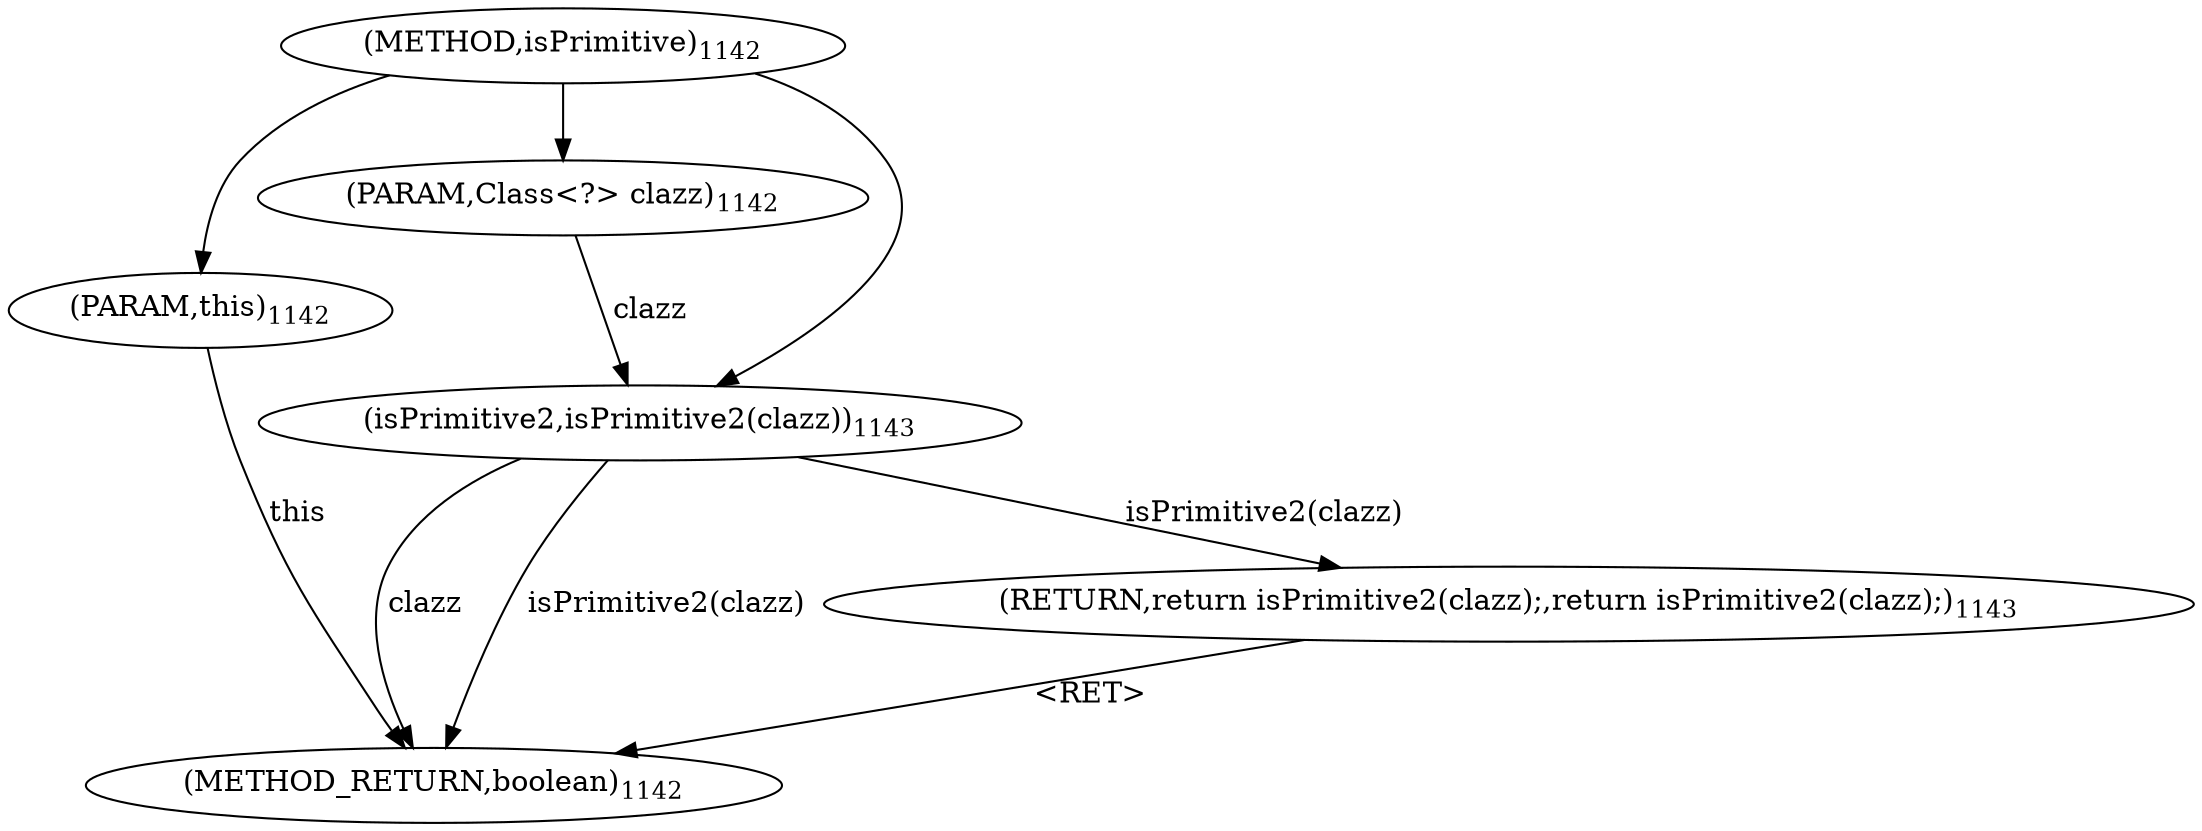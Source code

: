 digraph "isPrimitive" {  
"3287" [label = <(METHOD,isPrimitive)<SUB>1142</SUB>> ]
"3296" [label = <(METHOD_RETURN,boolean)<SUB>1142</SUB>> ]
"3288" [label = <(PARAM,this)<SUB>1142</SUB>> ]
"3289" [label = <(PARAM,Class&lt;?&gt; clazz)<SUB>1142</SUB>> ]
"3291" [label = <(RETURN,return isPrimitive2(clazz);,return isPrimitive2(clazz);)<SUB>1143</SUB>> ]
"3292" [label = <(isPrimitive2,isPrimitive2(clazz))<SUB>1143</SUB>> ]
"3292" [label = <(isPrimitive2,isPrimitive2(clazz))<SUB>1143</SUB>> ]
  "3291" -> "3296"  [ label = "&lt;RET&gt;"] 
  "3288" -> "3296"  [ label = "this"] 
  "3292" -> "3296"  [ label = "clazz"] 
  "3292" -> "3296"  [ label = "isPrimitive2(clazz)"] 
  "3287" -> "3288" 
  "3287" -> "3289" 
  "3292" -> "3291"  [ label = "isPrimitive2(clazz)"] 
  "3289" -> "3292"  [ label = "clazz"] 
  "3287" -> "3292" 
}
